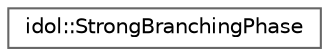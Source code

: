 digraph "Graphical Class Hierarchy"
{
 // LATEX_PDF_SIZE
  bgcolor="transparent";
  edge [fontname=Helvetica,fontsize=10,labelfontname=Helvetica,labelfontsize=10];
  node [fontname=Helvetica,fontsize=10,shape=box,height=0.2,width=0.4];
  rankdir="LR";
  Node0 [id="Node000000",label="idol::StrongBranchingPhase",height=0.2,width=0.4,color="grey40", fillcolor="white", style="filled",URL="$classidol_1_1StrongBranchingPhase.html",tooltip=" "];
}
